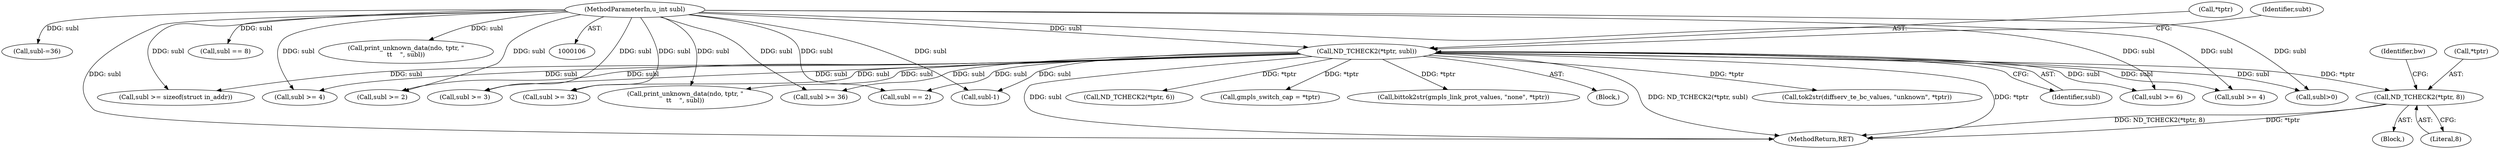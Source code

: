 digraph "0_tcpdump_5d0d76e88ee2d3236d7e032589d6f1d4ec5f7b1e@pointer" {
"1000529" [label="(Call,ND_TCHECK2(*tptr, 8))"];
"1000132" [label="(Call,ND_TCHECK2(*tptr, subl))"];
"1000110" [label="(MethodParameterIn,u_int subl)"];
"1000600" [label="(MethodReturn,RET)"];
"1000492" [label="(Call,ND_TCHECK2(*tptr, 6))"];
"1000110" [label="(MethodParameterIn,u_int subl)"];
"1000330" [label="(Call,subl == 2)"];
"1000187" [label="(Call,subl >= 4)"];
"1000411" [label="(Call,gmpls_switch_cap = *tptr)"];
"1000360" [label="(Call,bittok2str(gmpls_link_prot_values, \"none\", *tptr))"];
"1000317" [label="(Call,subl >= 3)"];
"1000535" [label="(Identifier,bw)"];
"1000372" [label="(Call,subl >= 6)"];
"1000132" [label="(Call,ND_TCHECK2(*tptr, subl))"];
"1000112" [label="(Block,)"];
"1000171" [label="(Call,subl >= sizeof(struct in_addr))"];
"1000529" [label="(Call,ND_TCHECK2(*tptr, 8))"];
"1000532" [label="(Literal,8)"];
"1000137" [label="(Identifier,subt)"];
"1000135" [label="(Identifier,subl)"];
"1000407" [label="(Call,subl >= 36)"];
"1000482" [label="(Call,subl-=36)"];
"1000212" [label="(Call,subl >= 32)"];
"1000133" [label="(Call,*tptr)"];
"1000262" [label="(Call,tok2str(diffserv_te_bc_values, \"unknown\", *tptr))"];
"1000587" [label="(Call,print_unknown_data(ndo, tptr, \"\n\t\t    \", subl))"];
"1000487" [label="(Block,)"];
"1000155" [label="(Call,subl == 8)"];
"1000350" [label="(Call,subl >= 2)"];
"1000576" [label="(Call,print_unknown_data(ndo, tptr, \"\n\t\t    \", subl))"];
"1000530" [label="(Call,*tptr)"];
"1000143" [label="(Call,subl >= 4)"];
"1000570" [label="(Call,subl>0)"];
"1000278" [label="(Call,subl-1)"];
"1000529" -> "1000487"  [label="AST: "];
"1000529" -> "1000532"  [label="CFG: "];
"1000530" -> "1000529"  [label="AST: "];
"1000532" -> "1000529"  [label="AST: "];
"1000535" -> "1000529"  [label="CFG: "];
"1000529" -> "1000600"  [label="DDG: *tptr"];
"1000529" -> "1000600"  [label="DDG: ND_TCHECK2(*tptr, 8)"];
"1000132" -> "1000529"  [label="DDG: *tptr"];
"1000132" -> "1000112"  [label="AST: "];
"1000132" -> "1000135"  [label="CFG: "];
"1000133" -> "1000132"  [label="AST: "];
"1000135" -> "1000132"  [label="AST: "];
"1000137" -> "1000132"  [label="CFG: "];
"1000132" -> "1000600"  [label="DDG: ND_TCHECK2(*tptr, subl)"];
"1000132" -> "1000600"  [label="DDG: *tptr"];
"1000132" -> "1000600"  [label="DDG: subl"];
"1000110" -> "1000132"  [label="DDG: subl"];
"1000132" -> "1000143"  [label="DDG: subl"];
"1000132" -> "1000171"  [label="DDG: subl"];
"1000132" -> "1000187"  [label="DDG: subl"];
"1000132" -> "1000212"  [label="DDG: subl"];
"1000132" -> "1000262"  [label="DDG: *tptr"];
"1000132" -> "1000278"  [label="DDG: subl"];
"1000132" -> "1000317"  [label="DDG: subl"];
"1000132" -> "1000330"  [label="DDG: subl"];
"1000132" -> "1000350"  [label="DDG: subl"];
"1000132" -> "1000360"  [label="DDG: *tptr"];
"1000132" -> "1000372"  [label="DDG: subl"];
"1000132" -> "1000407"  [label="DDG: subl"];
"1000132" -> "1000411"  [label="DDG: *tptr"];
"1000132" -> "1000492"  [label="DDG: *tptr"];
"1000132" -> "1000570"  [label="DDG: subl"];
"1000132" -> "1000587"  [label="DDG: subl"];
"1000110" -> "1000106"  [label="AST: "];
"1000110" -> "1000600"  [label="DDG: subl"];
"1000110" -> "1000143"  [label="DDG: subl"];
"1000110" -> "1000155"  [label="DDG: subl"];
"1000110" -> "1000171"  [label="DDG: subl"];
"1000110" -> "1000187"  [label="DDG: subl"];
"1000110" -> "1000212"  [label="DDG: subl"];
"1000110" -> "1000278"  [label="DDG: subl"];
"1000110" -> "1000317"  [label="DDG: subl"];
"1000110" -> "1000330"  [label="DDG: subl"];
"1000110" -> "1000350"  [label="DDG: subl"];
"1000110" -> "1000372"  [label="DDG: subl"];
"1000110" -> "1000407"  [label="DDG: subl"];
"1000110" -> "1000482"  [label="DDG: subl"];
"1000110" -> "1000570"  [label="DDG: subl"];
"1000110" -> "1000576"  [label="DDG: subl"];
"1000110" -> "1000587"  [label="DDG: subl"];
}
